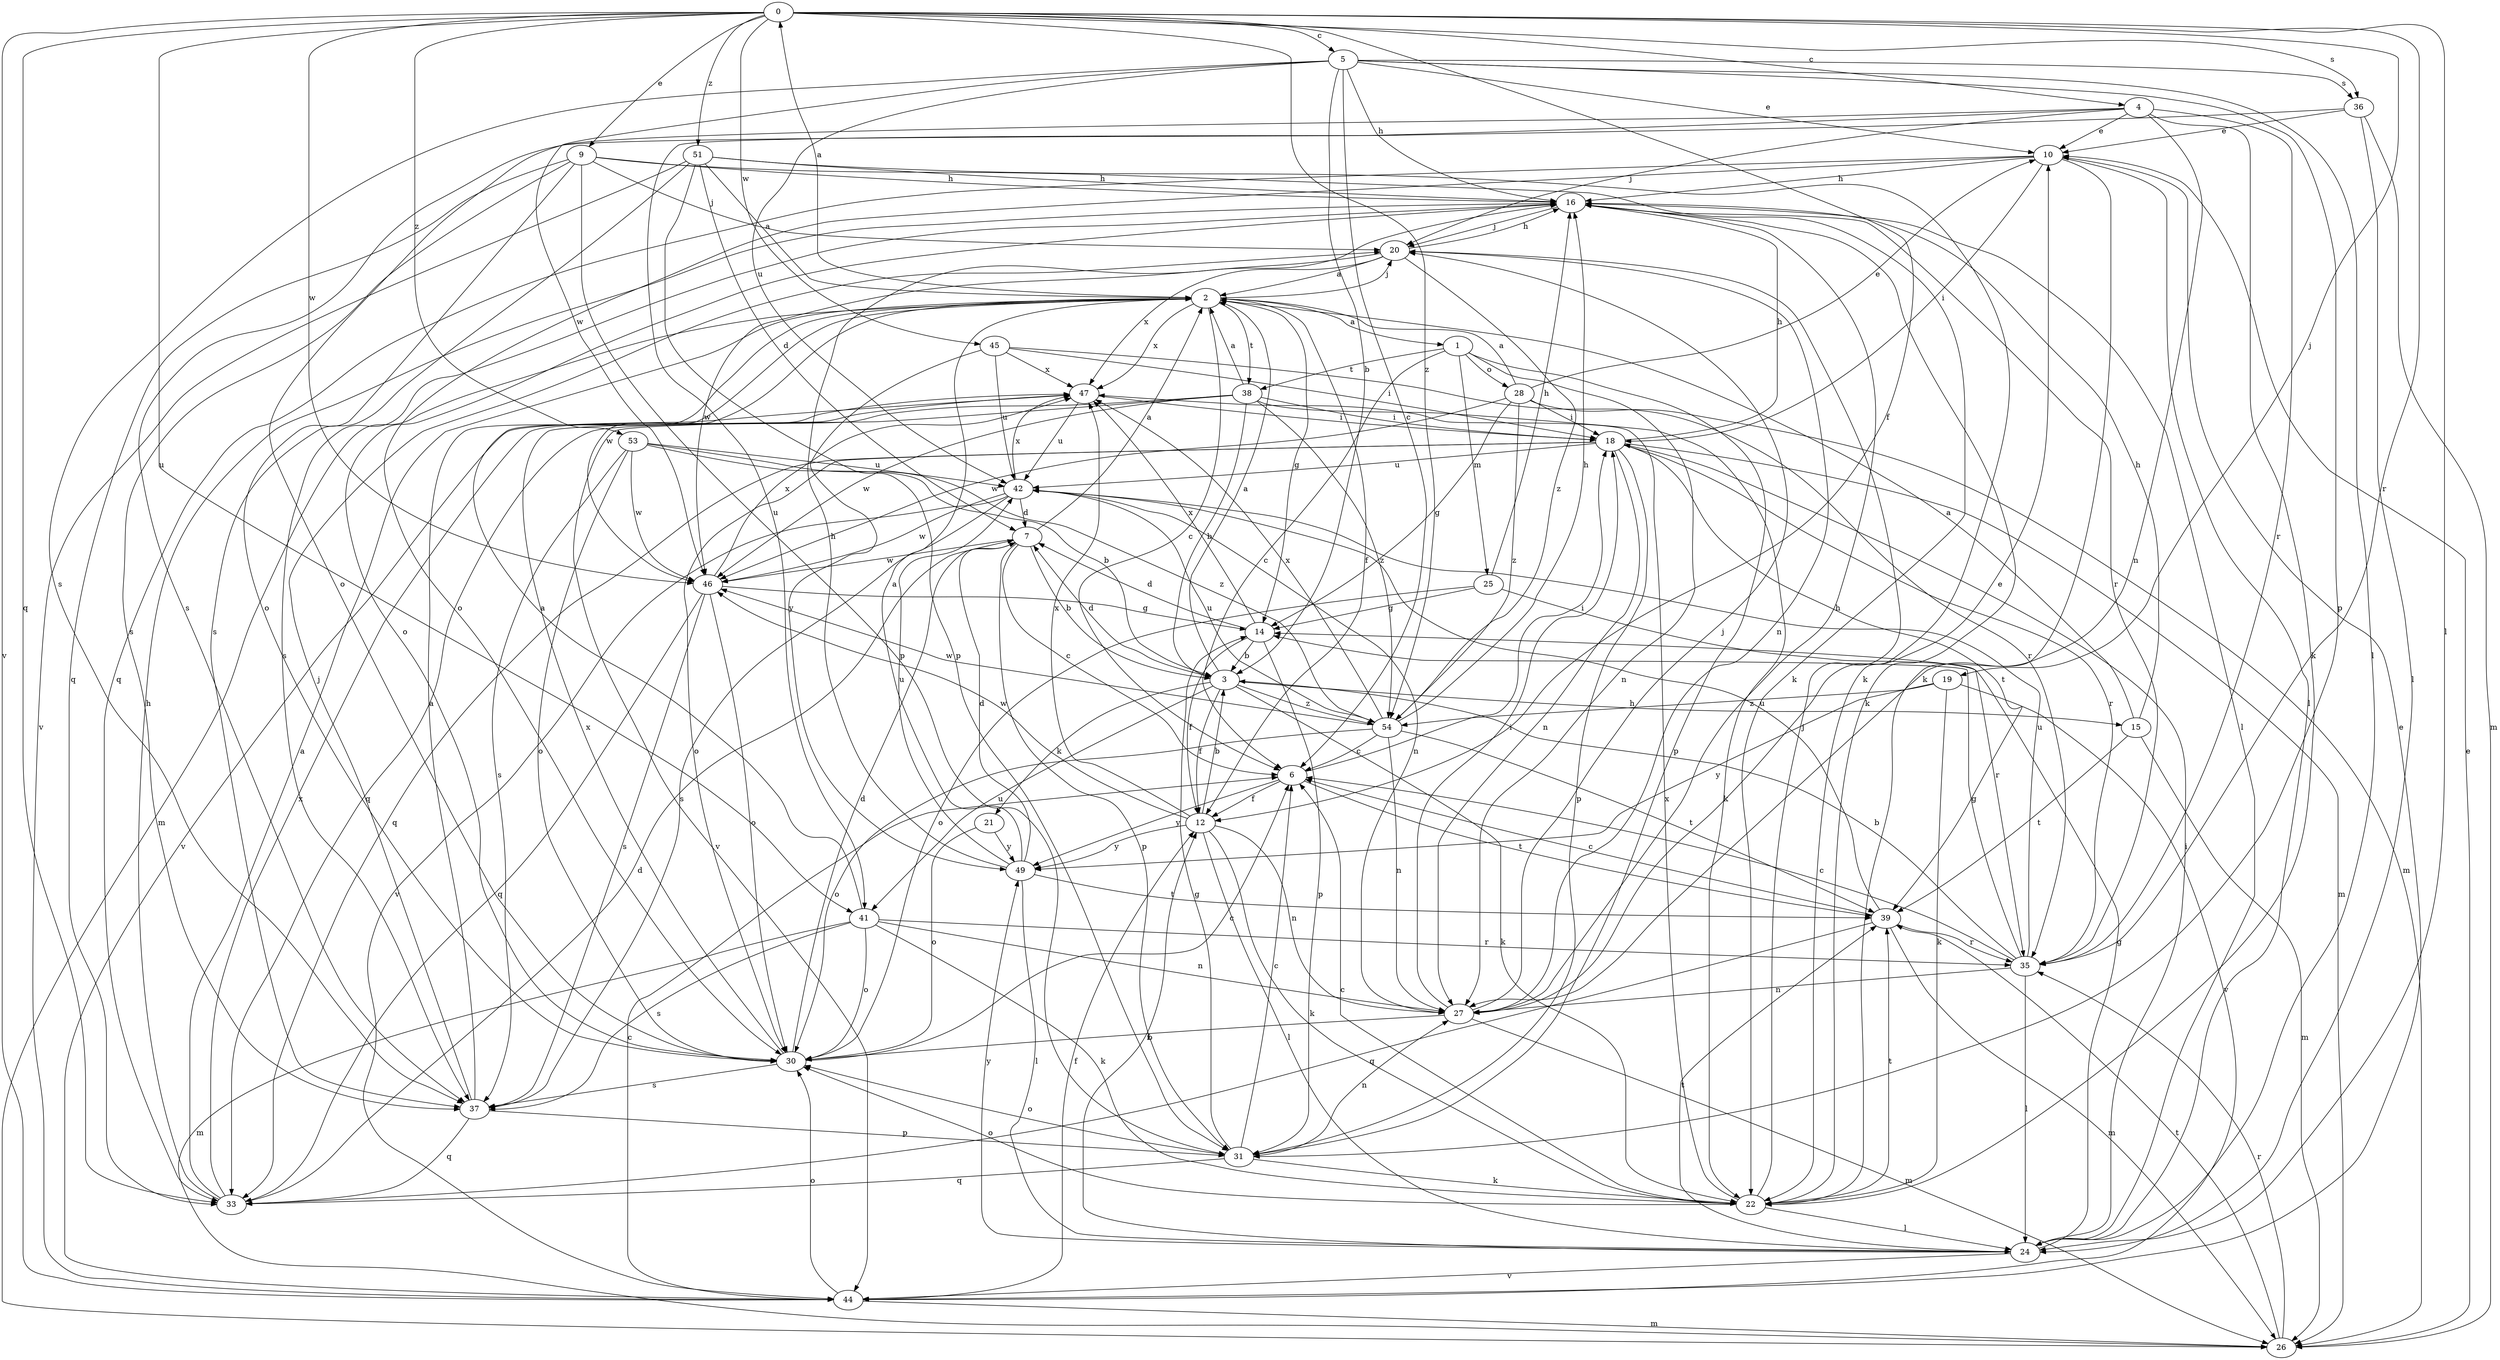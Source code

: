 strict digraph  {
0;
1;
2;
3;
4;
5;
6;
7;
9;
10;
12;
14;
15;
16;
18;
19;
20;
21;
22;
24;
25;
26;
27;
28;
30;
31;
33;
35;
36;
37;
38;
39;
41;
42;
44;
45;
46;
47;
49;
51;
53;
54;
0 -> 4  [label=c];
0 -> 5  [label=c];
0 -> 9  [label=e];
0 -> 12  [label=f];
0 -> 19  [label=j];
0 -> 24  [label=l];
0 -> 33  [label=q];
0 -> 35  [label=r];
0 -> 36  [label=s];
0 -> 41  [label=u];
0 -> 44  [label=v];
0 -> 45  [label=w];
0 -> 46  [label=w];
0 -> 51  [label=z];
0 -> 53  [label=z];
0 -> 54  [label=z];
1 -> 6  [label=c];
1 -> 25  [label=m];
1 -> 27  [label=n];
1 -> 28  [label=o];
1 -> 31  [label=p];
1 -> 38  [label=t];
2 -> 0  [label=a];
2 -> 1  [label=a];
2 -> 6  [label=c];
2 -> 12  [label=f];
2 -> 14  [label=g];
2 -> 20  [label=j];
2 -> 26  [label=m];
2 -> 38  [label=t];
2 -> 46  [label=w];
2 -> 47  [label=x];
3 -> 2  [label=a];
3 -> 7  [label=d];
3 -> 12  [label=f];
3 -> 15  [label=h];
3 -> 21  [label=k];
3 -> 22  [label=k];
3 -> 41  [label=u];
3 -> 54  [label=z];
4 -> 10  [label=e];
4 -> 20  [label=j];
4 -> 22  [label=k];
4 -> 27  [label=n];
4 -> 30  [label=o];
4 -> 35  [label=r];
4 -> 41  [label=u];
5 -> 3  [label=b];
5 -> 6  [label=c];
5 -> 10  [label=e];
5 -> 16  [label=h];
5 -> 24  [label=l];
5 -> 31  [label=p];
5 -> 36  [label=s];
5 -> 37  [label=s];
5 -> 42  [label=u];
5 -> 46  [label=w];
6 -> 12  [label=f];
6 -> 18  [label=i];
6 -> 39  [label=t];
6 -> 49  [label=y];
7 -> 2  [label=a];
7 -> 3  [label=b];
7 -> 6  [label=c];
7 -> 31  [label=p];
7 -> 46  [label=w];
9 -> 16  [label=h];
9 -> 20  [label=j];
9 -> 22  [label=k];
9 -> 30  [label=o];
9 -> 31  [label=p];
9 -> 33  [label=q];
9 -> 37  [label=s];
10 -> 16  [label=h];
10 -> 18  [label=i];
10 -> 22  [label=k];
10 -> 24  [label=l];
10 -> 30  [label=o];
10 -> 33  [label=q];
12 -> 3  [label=b];
12 -> 22  [label=k];
12 -> 24  [label=l];
12 -> 27  [label=n];
12 -> 46  [label=w];
12 -> 47  [label=x];
12 -> 49  [label=y];
14 -> 3  [label=b];
14 -> 7  [label=d];
14 -> 12  [label=f];
14 -> 31  [label=p];
14 -> 47  [label=x];
15 -> 2  [label=a];
15 -> 16  [label=h];
15 -> 26  [label=m];
15 -> 39  [label=t];
16 -> 20  [label=j];
16 -> 22  [label=k];
16 -> 24  [label=l];
16 -> 30  [label=o];
16 -> 35  [label=r];
16 -> 37  [label=s];
18 -> 16  [label=h];
18 -> 26  [label=m];
18 -> 27  [label=n];
18 -> 30  [label=o];
18 -> 31  [label=p];
18 -> 33  [label=q];
18 -> 35  [label=r];
18 -> 39  [label=t];
18 -> 42  [label=u];
19 -> 22  [label=k];
19 -> 44  [label=v];
19 -> 49  [label=y];
19 -> 54  [label=z];
20 -> 2  [label=a];
20 -> 16  [label=h];
20 -> 27  [label=n];
20 -> 46  [label=w];
20 -> 47  [label=x];
20 -> 54  [label=z];
21 -> 30  [label=o];
21 -> 49  [label=y];
22 -> 6  [label=c];
22 -> 20  [label=j];
22 -> 24  [label=l];
22 -> 30  [label=o];
22 -> 39  [label=t];
22 -> 47  [label=x];
24 -> 12  [label=f];
24 -> 14  [label=g];
24 -> 18  [label=i];
24 -> 39  [label=t];
24 -> 44  [label=v];
24 -> 49  [label=y];
25 -> 14  [label=g];
25 -> 16  [label=h];
25 -> 30  [label=o];
25 -> 35  [label=r];
26 -> 10  [label=e];
26 -> 35  [label=r];
26 -> 39  [label=t];
27 -> 10  [label=e];
27 -> 16  [label=h];
27 -> 18  [label=i];
27 -> 20  [label=j];
27 -> 26  [label=m];
27 -> 30  [label=o];
28 -> 2  [label=a];
28 -> 10  [label=e];
28 -> 14  [label=g];
28 -> 18  [label=i];
28 -> 26  [label=m];
28 -> 46  [label=w];
28 -> 54  [label=z];
30 -> 6  [label=c];
30 -> 7  [label=d];
30 -> 37  [label=s];
30 -> 47  [label=x];
31 -> 6  [label=c];
31 -> 14  [label=g];
31 -> 22  [label=k];
31 -> 27  [label=n];
31 -> 30  [label=o];
31 -> 33  [label=q];
33 -> 2  [label=a];
33 -> 7  [label=d];
33 -> 16  [label=h];
33 -> 47  [label=x];
35 -> 3  [label=b];
35 -> 6  [label=c];
35 -> 14  [label=g];
35 -> 24  [label=l];
35 -> 27  [label=n];
35 -> 42  [label=u];
36 -> 10  [label=e];
36 -> 24  [label=l];
36 -> 26  [label=m];
36 -> 37  [label=s];
37 -> 2  [label=a];
37 -> 20  [label=j];
37 -> 31  [label=p];
37 -> 33  [label=q];
38 -> 2  [label=a];
38 -> 3  [label=b];
38 -> 18  [label=i];
38 -> 22  [label=k];
38 -> 33  [label=q];
38 -> 44  [label=v];
38 -> 46  [label=w];
38 -> 54  [label=z];
39 -> 6  [label=c];
39 -> 26  [label=m];
39 -> 33  [label=q];
39 -> 35  [label=r];
39 -> 42  [label=u];
41 -> 2  [label=a];
41 -> 22  [label=k];
41 -> 26  [label=m];
41 -> 27  [label=n];
41 -> 30  [label=o];
41 -> 35  [label=r];
41 -> 37  [label=s];
42 -> 7  [label=d];
42 -> 27  [label=n];
42 -> 37  [label=s];
42 -> 44  [label=v];
42 -> 46  [label=w];
42 -> 47  [label=x];
44 -> 6  [label=c];
44 -> 10  [label=e];
44 -> 12  [label=f];
44 -> 26  [label=m];
44 -> 30  [label=o];
45 -> 18  [label=i];
45 -> 35  [label=r];
45 -> 42  [label=u];
45 -> 47  [label=x];
45 -> 49  [label=y];
46 -> 14  [label=g];
46 -> 30  [label=o];
46 -> 33  [label=q];
46 -> 37  [label=s];
46 -> 47  [label=x];
47 -> 18  [label=i];
47 -> 42  [label=u];
47 -> 44  [label=v];
49 -> 2  [label=a];
49 -> 7  [label=d];
49 -> 16  [label=h];
49 -> 24  [label=l];
49 -> 39  [label=t];
49 -> 42  [label=u];
51 -> 2  [label=a];
51 -> 7  [label=d];
51 -> 16  [label=h];
51 -> 22  [label=k];
51 -> 31  [label=p];
51 -> 37  [label=s];
51 -> 44  [label=v];
53 -> 3  [label=b];
53 -> 30  [label=o];
53 -> 37  [label=s];
53 -> 42  [label=u];
53 -> 46  [label=w];
53 -> 54  [label=z];
54 -> 6  [label=c];
54 -> 16  [label=h];
54 -> 27  [label=n];
54 -> 30  [label=o];
54 -> 39  [label=t];
54 -> 42  [label=u];
54 -> 46  [label=w];
54 -> 47  [label=x];
}
